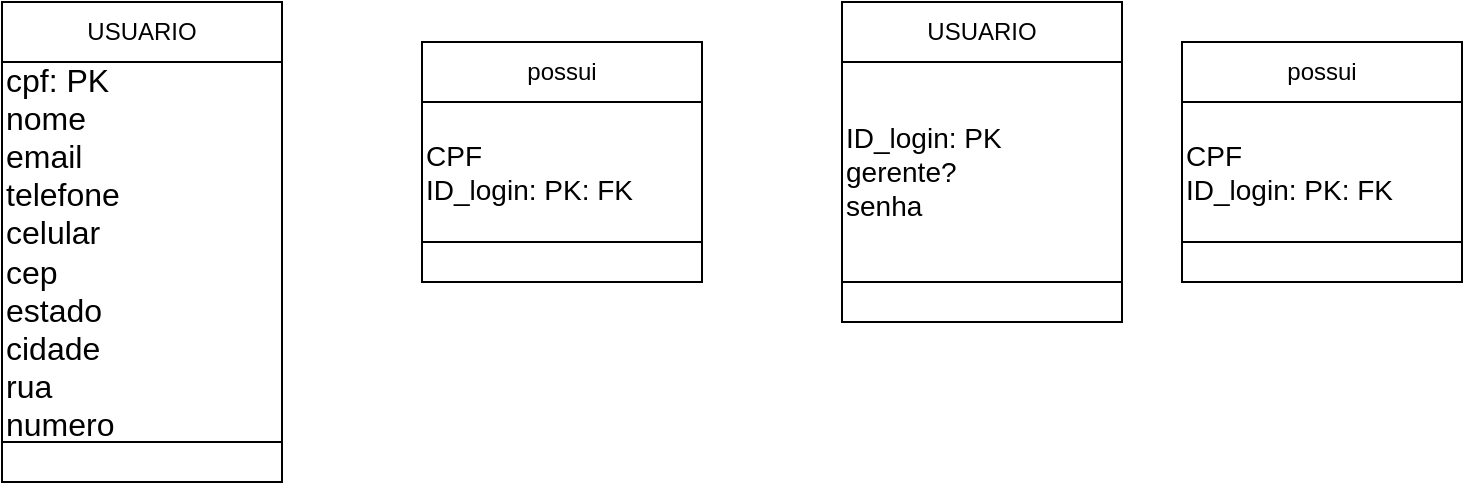 <mxfile version="24.2.7" type="github">
  <diagram name="Página-1" id="t1cLTn4OYz4982EjOqe9">
    <mxGraphModel dx="583" dy="290" grid="1" gridSize="10" guides="1" tooltips="1" connect="1" arrows="1" fold="1" page="1" pageScale="1" pageWidth="827" pageHeight="1169" math="0" shadow="0">
      <root>
        <mxCell id="0" />
        <mxCell id="1" parent="0" />
        <mxCell id="ycNpNfPkawz7LE0ENZmV-2" value="" style="rounded=0;whiteSpace=wrap;html=1;" parent="1" vertex="1">
          <mxGeometry x="40" y="180" width="140" height="240" as="geometry" />
        </mxCell>
        <mxCell id="ycNpNfPkawz7LE0ENZmV-130" value="USUARIO" style="rounded=0;whiteSpace=wrap;html=1;" parent="1" vertex="1">
          <mxGeometry x="40" y="180" width="140" height="30" as="geometry" />
        </mxCell>
        <mxCell id="ycNpNfPkawz7LE0ENZmV-131" value="&lt;div&gt;&lt;span style=&quot;font-size: medium;&quot;&gt;cpf: PK&lt;/span&gt;&lt;font size=&quot;3&quot;&gt;&lt;br&gt;&lt;/font&gt;&lt;/div&gt;&lt;div&gt;&lt;div&gt;&lt;font size=&quot;3&quot;&gt;nome&lt;/font&gt;&lt;/div&gt;&lt;/div&gt;&lt;div&gt;&lt;font size=&quot;3&quot;&gt;email&lt;/font&gt;&lt;/div&gt;&lt;div&gt;&lt;span style=&quot;font-size: medium; background-color: initial;&quot;&gt;telefone&lt;/span&gt;&lt;br&gt;&lt;/div&gt;&lt;div&gt;&lt;font size=&quot;3&quot;&gt;celular&lt;/font&gt;&lt;/div&gt;&lt;div&gt;&lt;font size=&quot;3&quot;&gt;cep&lt;/font&gt;&lt;/div&gt;&lt;div&gt;&lt;font size=&quot;3&quot;&gt;estado&lt;/font&gt;&lt;/div&gt;&lt;div&gt;&lt;font size=&quot;3&quot;&gt;cidade&lt;/font&gt;&lt;/div&gt;&lt;div&gt;&lt;font size=&quot;3&quot;&gt;rua&lt;/font&gt;&lt;/div&gt;&lt;div&gt;&lt;font size=&quot;3&quot;&gt;numero&lt;/font&gt;&lt;/div&gt;" style="rounded=0;whiteSpace=wrap;html=1;align=left;" parent="1" vertex="1">
          <mxGeometry x="40" y="210" width="140" height="190" as="geometry" />
        </mxCell>
        <mxCell id="N6FSGn3R9n-whMNJ9k06-3" value="" style="rounded=0;whiteSpace=wrap;html=1;" parent="1" vertex="1">
          <mxGeometry x="250" y="200" width="140" height="120" as="geometry" />
        </mxCell>
        <mxCell id="N6FSGn3R9n-whMNJ9k06-4" value="possui" style="rounded=0;whiteSpace=wrap;html=1;" parent="1" vertex="1">
          <mxGeometry x="250" y="200" width="140" height="30" as="geometry" />
        </mxCell>
        <mxCell id="N6FSGn3R9n-whMNJ9k06-5" value="&lt;span style=&quot;font-size: 14px;&quot;&gt;CPF&lt;/span&gt;&lt;div&gt;&lt;span style=&quot;font-size: 14px;&quot;&gt;ID_login: PK: FK&lt;/span&gt;&lt;/div&gt;" style="rounded=0;whiteSpace=wrap;html=1;align=left;" parent="1" vertex="1">
          <mxGeometry x="250" y="230" width="140" height="70" as="geometry" />
        </mxCell>
        <mxCell id="N6FSGn3R9n-whMNJ9k06-6" value="" style="rounded=0;whiteSpace=wrap;html=1;" parent="1" vertex="1">
          <mxGeometry x="460" y="180" width="140" height="160" as="geometry" />
        </mxCell>
        <mxCell id="N6FSGn3R9n-whMNJ9k06-7" value="USUARIO" style="rounded=0;whiteSpace=wrap;html=1;" parent="1" vertex="1">
          <mxGeometry x="460" y="180" width="140" height="30" as="geometry" />
        </mxCell>
        <mxCell id="N6FSGn3R9n-whMNJ9k06-8" value="&lt;span style=&quot;font-size: 14px;&quot;&gt;ID_login: PK&lt;/span&gt;&lt;div&gt;&lt;span style=&quot;font-size: 14px;&quot;&gt;gerente?&lt;/span&gt;&lt;/div&gt;&lt;div&gt;&lt;span style=&quot;font-size: 14px;&quot;&gt;senha&lt;/span&gt;&lt;/div&gt;" style="rounded=0;whiteSpace=wrap;html=1;align=left;" parent="1" vertex="1">
          <mxGeometry x="460" y="210" width="140" height="110" as="geometry" />
        </mxCell>
        <mxCell id="N6FSGn3R9n-whMNJ9k06-12" value="" style="rounded=0;whiteSpace=wrap;html=1;" parent="1" vertex="1">
          <mxGeometry x="630" y="200" width="140" height="120" as="geometry" />
        </mxCell>
        <mxCell id="N6FSGn3R9n-whMNJ9k06-13" value="possui" style="rounded=0;whiteSpace=wrap;html=1;" parent="1" vertex="1">
          <mxGeometry x="630" y="200" width="140" height="30" as="geometry" />
        </mxCell>
        <mxCell id="N6FSGn3R9n-whMNJ9k06-14" value="&lt;span style=&quot;font-size: 14px;&quot;&gt;CPF&lt;/span&gt;&lt;div&gt;&lt;span style=&quot;font-size: 14px;&quot;&gt;ID_login: PK: FK&lt;/span&gt;&lt;/div&gt;" style="rounded=0;whiteSpace=wrap;html=1;align=left;" parent="1" vertex="1">
          <mxGeometry x="630" y="230" width="140" height="70" as="geometry" />
        </mxCell>
      </root>
    </mxGraphModel>
  </diagram>
</mxfile>
